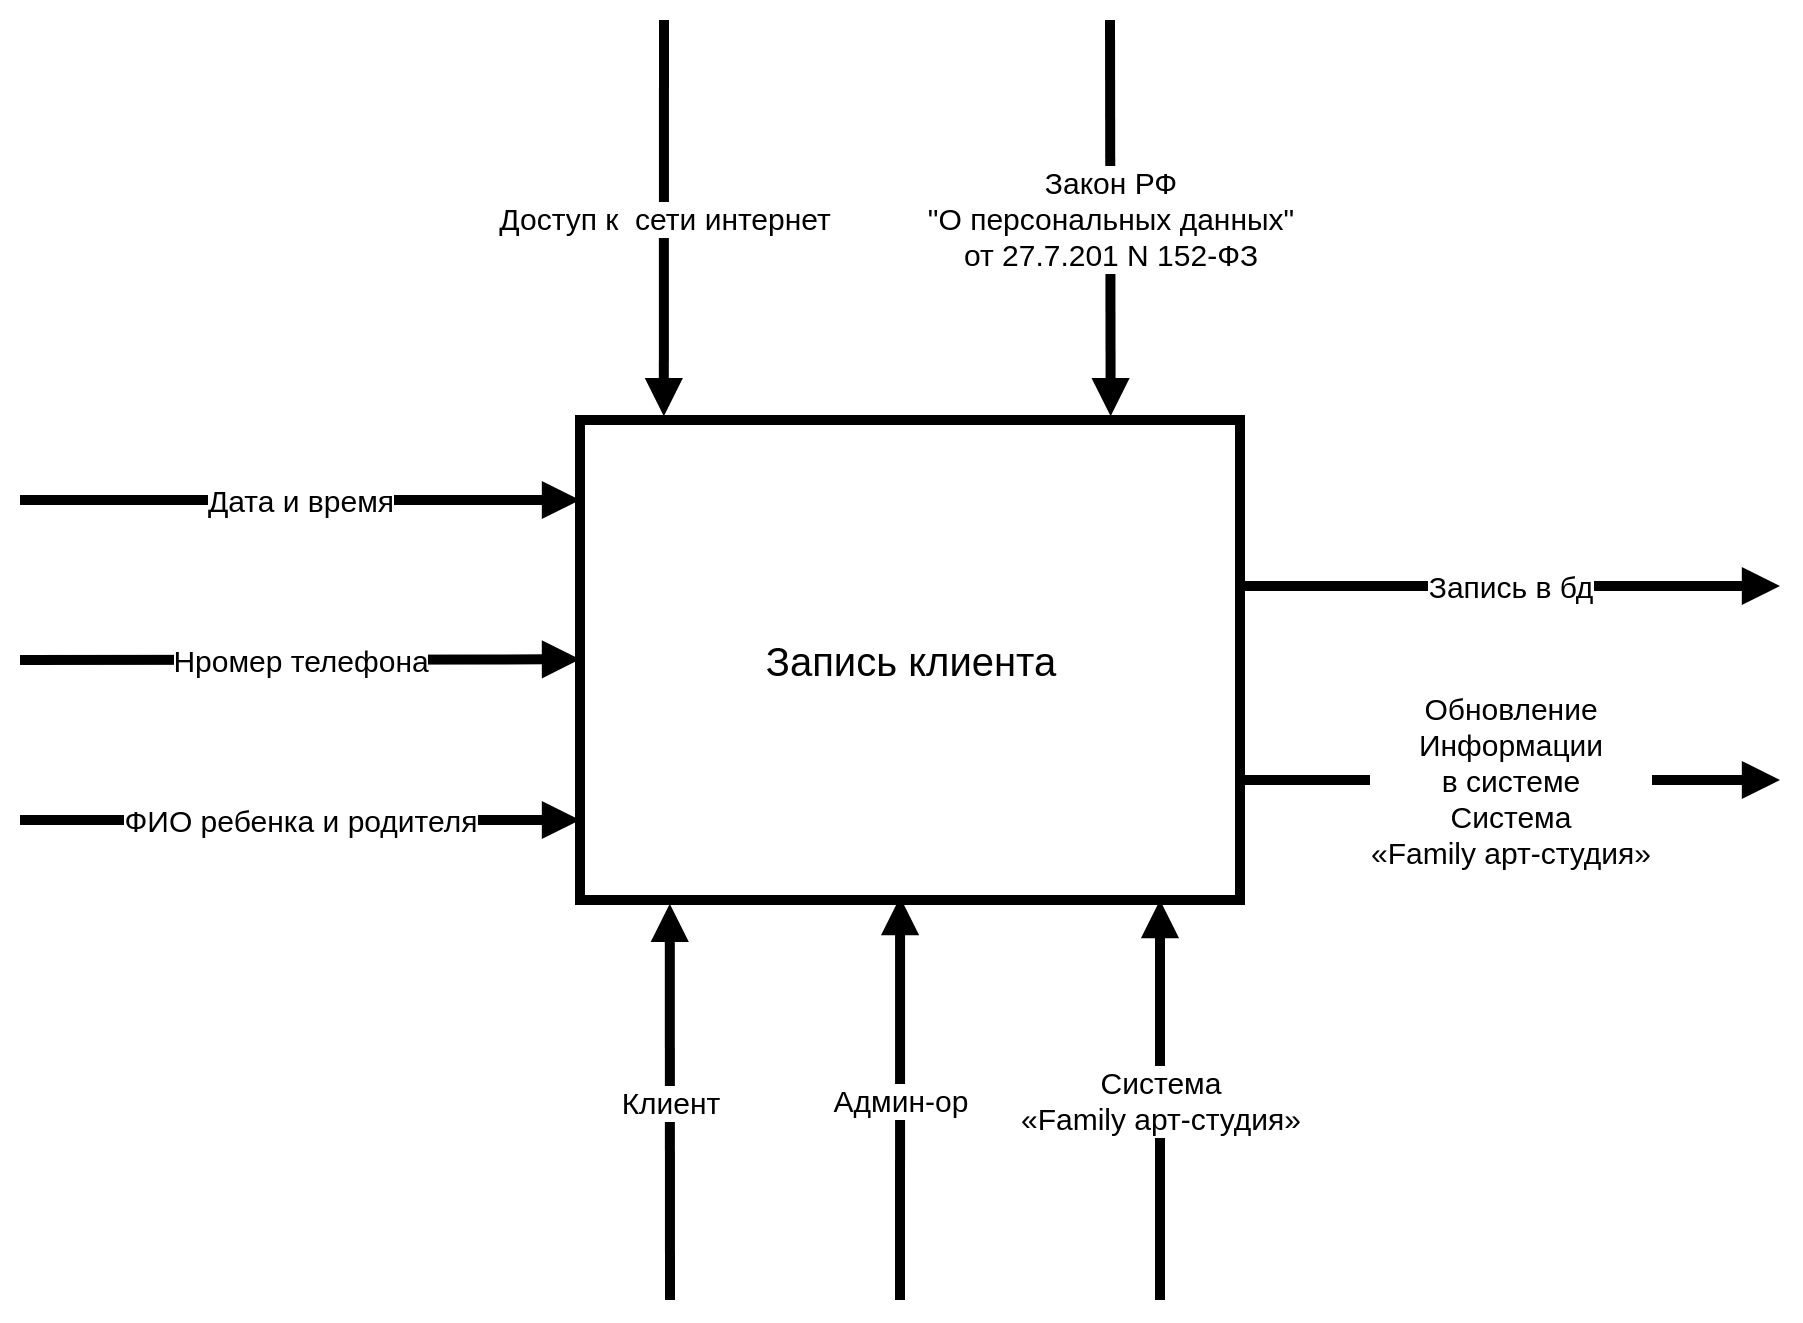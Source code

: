 <mxfile version="13.1.14" type="github">
  <diagram id="umUKt08_b0THqYxB4QMx" name="Page-1">
    <mxGraphModel dx="978" dy="1147" grid="1" gridSize="10" guides="1" tooltips="1" connect="1" arrows="1" fold="1" page="1" pageScale="1" pageWidth="827" pageHeight="1169" math="0" shadow="0">
      <root>
        <mxCell id="0" />
        <mxCell id="1" parent="0" />
        <mxCell id="K8WBdkXXQI6Gq19Ea8D1-6" value="&lt;font style=&quot;font-size: 15px;&quot;&gt;&lt;font style=&quot;font-size: 15px;&quot;&gt;Доступ к&amp;nbsp; сети интернет&lt;/font&gt;&lt;br style=&quot;font-size: 15px;&quot;&gt;&lt;/font&gt;" style="endArrow=block;endFill=1;endSize=6;html=1;strokeWidth=5;entryX=0.127;entryY=-0.008;entryDx=0;entryDy=0;fontSize=15;entryPerimeter=0;" parent="1" target="K8WBdkXXQI6Gq19Ea8D1-16" edge="1">
          <mxGeometry width="100" relative="1" as="geometry">
            <mxPoint x="602" y="200" as="sourcePoint" />
            <mxPoint x="700" y="415" as="targetPoint" />
          </mxGeometry>
        </mxCell>
        <mxCell id="K8WBdkXXQI6Gq19Ea8D1-8" value="&lt;div style=&quot;font-size: 15px;&quot;&gt;&lt;font style=&quot;font-size: 15px;&quot;&gt;&lt;span style=&quot;font-size: 15px;&quot;&gt;Закон РФ&lt;/span&gt;&lt;/font&gt;&lt;/div&gt;&lt;div style=&quot;font-size: 15px;&quot;&gt;&lt;font style=&quot;font-size: 15px;&quot;&gt;&lt;span style=&quot;font-size: 15px;&quot;&gt; &quot;О персональных данных&quot;&lt;/span&gt;&lt;/font&gt;&lt;/div&gt;&lt;div style=&quot;font-size: 15px;&quot;&gt;&lt;font style=&quot;font-size: 15px;&quot;&gt;&lt;span style=&quot;font-size: 15px;&quot;&gt; от 27.7.201 N 152-ФЗ&lt;/span&gt;&lt;/font&gt;&lt;/div&gt;" style="endArrow=block;endFill=1;endSize=6;html=1;strokeWidth=5;fontSize=15;entryX=0.804;entryY=-0.008;entryDx=0;entryDy=0;entryPerimeter=0;" parent="1" target="K8WBdkXXQI6Gq19Ea8D1-16" edge="1">
          <mxGeometry width="100" relative="1" as="geometry">
            <mxPoint x="825" y="200" as="sourcePoint" />
            <mxPoint x="1010" y="400" as="targetPoint" />
          </mxGeometry>
        </mxCell>
        <mxCell id="K8WBdkXXQI6Gq19Ea8D1-11" value="&lt;font style=&quot;font-size: 15px;&quot;&gt;Клиент&lt;/font&gt;" style="endArrow=block;endFill=1;endSize=6;html=1;strokeWidth=5;entryX=0.136;entryY=1.008;entryDx=0;entryDy=0;fontSize=15;entryPerimeter=0;" parent="1" target="K8WBdkXXQI6Gq19Ea8D1-16" edge="1">
          <mxGeometry width="100" relative="1" as="geometry">
            <mxPoint x="605" y="840" as="sourcePoint" />
            <mxPoint x="600" y="601" as="targetPoint" />
          </mxGeometry>
        </mxCell>
        <mxCell id="K8WBdkXXQI6Gq19Ea8D1-13" value="&lt;font style=&quot;font-size: 15px;&quot;&gt;Админ-ор&lt;/font&gt;" style="endArrow=block;endFill=1;endSize=6;html=1;strokeWidth=5;entryX=0.485;entryY=0.994;entryDx=0;entryDy=0;entryPerimeter=0;fontSize=15;" parent="1" target="K8WBdkXXQI6Gq19Ea8D1-16" edge="1">
          <mxGeometry width="100" relative="1" as="geometry">
            <mxPoint x="720" y="840" as="sourcePoint" />
            <mxPoint x="920" y="600" as="targetPoint" />
          </mxGeometry>
        </mxCell>
        <mxCell id="K8WBdkXXQI6Gq19Ea8D1-14" style="edgeStyle=orthogonalEdgeStyle;rounded=0;orthogonalLoop=1;jettySize=auto;html=1;exitX=0.5;exitY=1;exitDx=0;exitDy=0;targetPerimeterSpacing=0;strokeWidth=5;fontSize=15;" parent="1" edge="1">
          <mxGeometry relative="1" as="geometry">
            <mxPoint x="775" y="740.0" as="sourcePoint" />
            <mxPoint x="775" y="740.0" as="targetPoint" />
          </mxGeometry>
        </mxCell>
        <mxCell id="K8WBdkXXQI6Gq19Ea8D1-16" value="&lt;font style=&quot;font-size: 20px&quot;&gt;Запись клиента&lt;br&gt;&lt;/font&gt;" style="html=1;strokeWidth=5;fontSize=15;" parent="1" vertex="1">
          <mxGeometry x="560" y="400" width="330" height="240" as="geometry" />
        </mxCell>
        <mxCell id="K8WBdkXXQI6Gq19Ea8D1-17" value="&lt;div&gt;&lt;font style=&quot;font-size: 15px&quot;&gt;Система&lt;/font&gt; &lt;br&gt;&lt;/div&gt;&lt;div&gt;«Family арт-студия»&lt;/div&gt;" style="endArrow=block;endFill=1;endSize=6;html=1;strokeWidth=5;fontSize=15;" parent="1" edge="1">
          <mxGeometry width="100" relative="1" as="geometry">
            <mxPoint x="850" y="840" as="sourcePoint" />
            <mxPoint x="850" y="640" as="targetPoint" />
          </mxGeometry>
        </mxCell>
        <mxCell id="K8WBdkXXQI6Gq19Ea8D1-18" value="&lt;font style=&quot;font-size: 15px;&quot;&gt;Дата и время&lt;br style=&quot;font-size: 15px;&quot;&gt;&lt;/font&gt;" style="endArrow=block;endFill=1;endSize=6;html=1;strokeWidth=5;fontSize=15;" parent="1" edge="1">
          <mxGeometry width="100" relative="1" as="geometry">
            <mxPoint x="280" y="440" as="sourcePoint" />
            <mxPoint x="560" y="440" as="targetPoint" />
          </mxGeometry>
        </mxCell>
        <mxCell id="K8WBdkXXQI6Gq19Ea8D1-19" value="&lt;font style=&quot;font-size: 15px;&quot;&gt;Нромер телефона&lt;br style=&quot;font-size: 15px;&quot;&gt;&lt;/font&gt;" style="endArrow=block;endFill=1;endSize=6;html=1;strokeWidth=5;fontSize=15;" parent="1" edge="1">
          <mxGeometry width="100" relative="1" as="geometry">
            <mxPoint x="280" y="520" as="sourcePoint" />
            <mxPoint x="560" y="519.66" as="targetPoint" />
          </mxGeometry>
        </mxCell>
        <mxCell id="K8WBdkXXQI6Gq19Ea8D1-21" value="&lt;font style=&quot;font-size: 15px;&quot;&gt;ФИО ребенка и родителя&lt;br style=&quot;font-size: 15px;&quot;&gt;&lt;/font&gt;" style="endArrow=block;endFill=1;endSize=6;html=1;strokeWidth=5;fontSize=15;" parent="1" edge="1">
          <mxGeometry width="100" relative="1" as="geometry">
            <mxPoint x="280" y="600" as="sourcePoint" />
            <mxPoint x="560" y="600" as="targetPoint" />
          </mxGeometry>
        </mxCell>
        <mxCell id="jKVN0mNPJ5Zp9i4Ilye9-2" value="Запись в бд" style="endArrow=block;endFill=1;endSize=6;html=1;strokeWidth=5;fontSize=15;exitX=0.997;exitY=0.346;exitDx=0;exitDy=0;exitPerimeter=0;" parent="1" source="K8WBdkXXQI6Gq19Ea8D1-16" edge="1">
          <mxGeometry width="100" relative="1" as="geometry">
            <mxPoint x="1090" y="650.0" as="sourcePoint" />
            <mxPoint x="1160" y="483" as="targetPoint" />
          </mxGeometry>
        </mxCell>
        <mxCell id="jKVN0mNPJ5Zp9i4Ilye9-3" value="&lt;div&gt;Обновление &lt;br&gt;&lt;/div&gt;&lt;div&gt;Информации&lt;/div&gt;&lt;div&gt;в системе&lt;br&gt;&lt;/div&gt;&lt;div&gt;&lt;font style=&quot;font-size: 15px&quot;&gt;Система&lt;/font&gt; &lt;br&gt;&lt;/div&gt;&lt;div&gt;«Family арт-студия»&lt;/div&gt;" style="endArrow=block;endFill=1;endSize=6;html=1;strokeWidth=5;fontSize=15;exitX=1;exitY=0.75;exitDx=0;exitDy=0;" parent="1" source="K8WBdkXXQI6Gq19Ea8D1-16" edge="1">
          <mxGeometry width="100" relative="1" as="geometry">
            <mxPoint x="910" y="560.04" as="sourcePoint" />
            <mxPoint x="1160" y="580" as="targetPoint" />
          </mxGeometry>
        </mxCell>
      </root>
    </mxGraphModel>
  </diagram>
</mxfile>
